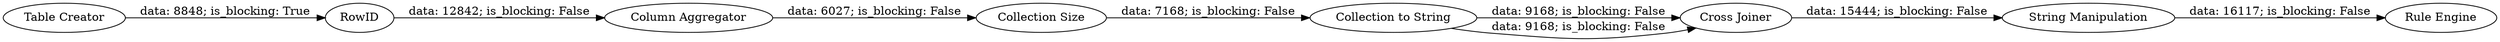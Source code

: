 digraph {
	"2852519670627996306_1145" [label="Column Aggregator"]
	"2852519670627996306_1157" [label="String Manipulation"]
	"2852519670627996306_1159" [label="Rule Engine"]
	"2852519670627996306_1154" [label="Collection to String"]
	"2852519670627996306_1151" [label=RowID]
	"2852519670627996306_1137" [label="Table Creator"]
	"2852519670627996306_1149" [label="Cross Joiner"]
	"2852519670627996306_1148" [label="Collection Size"]
	"2852519670627996306_1145" -> "2852519670627996306_1148" [label="data: 6027; is_blocking: False"]
	"2852519670627996306_1157" -> "2852519670627996306_1159" [label="data: 16117; is_blocking: False"]
	"2852519670627996306_1137" -> "2852519670627996306_1151" [label="data: 8848; is_blocking: True"]
	"2852519670627996306_1151" -> "2852519670627996306_1145" [label="data: 12842; is_blocking: False"]
	"2852519670627996306_1148" -> "2852519670627996306_1154" [label="data: 7168; is_blocking: False"]
	"2852519670627996306_1154" -> "2852519670627996306_1149" [label="data: 9168; is_blocking: False"]
	"2852519670627996306_1154" -> "2852519670627996306_1149" [label="data: 9168; is_blocking: False"]
	"2852519670627996306_1149" -> "2852519670627996306_1157" [label="data: 15444; is_blocking: False"]
	rankdir=LR
}
